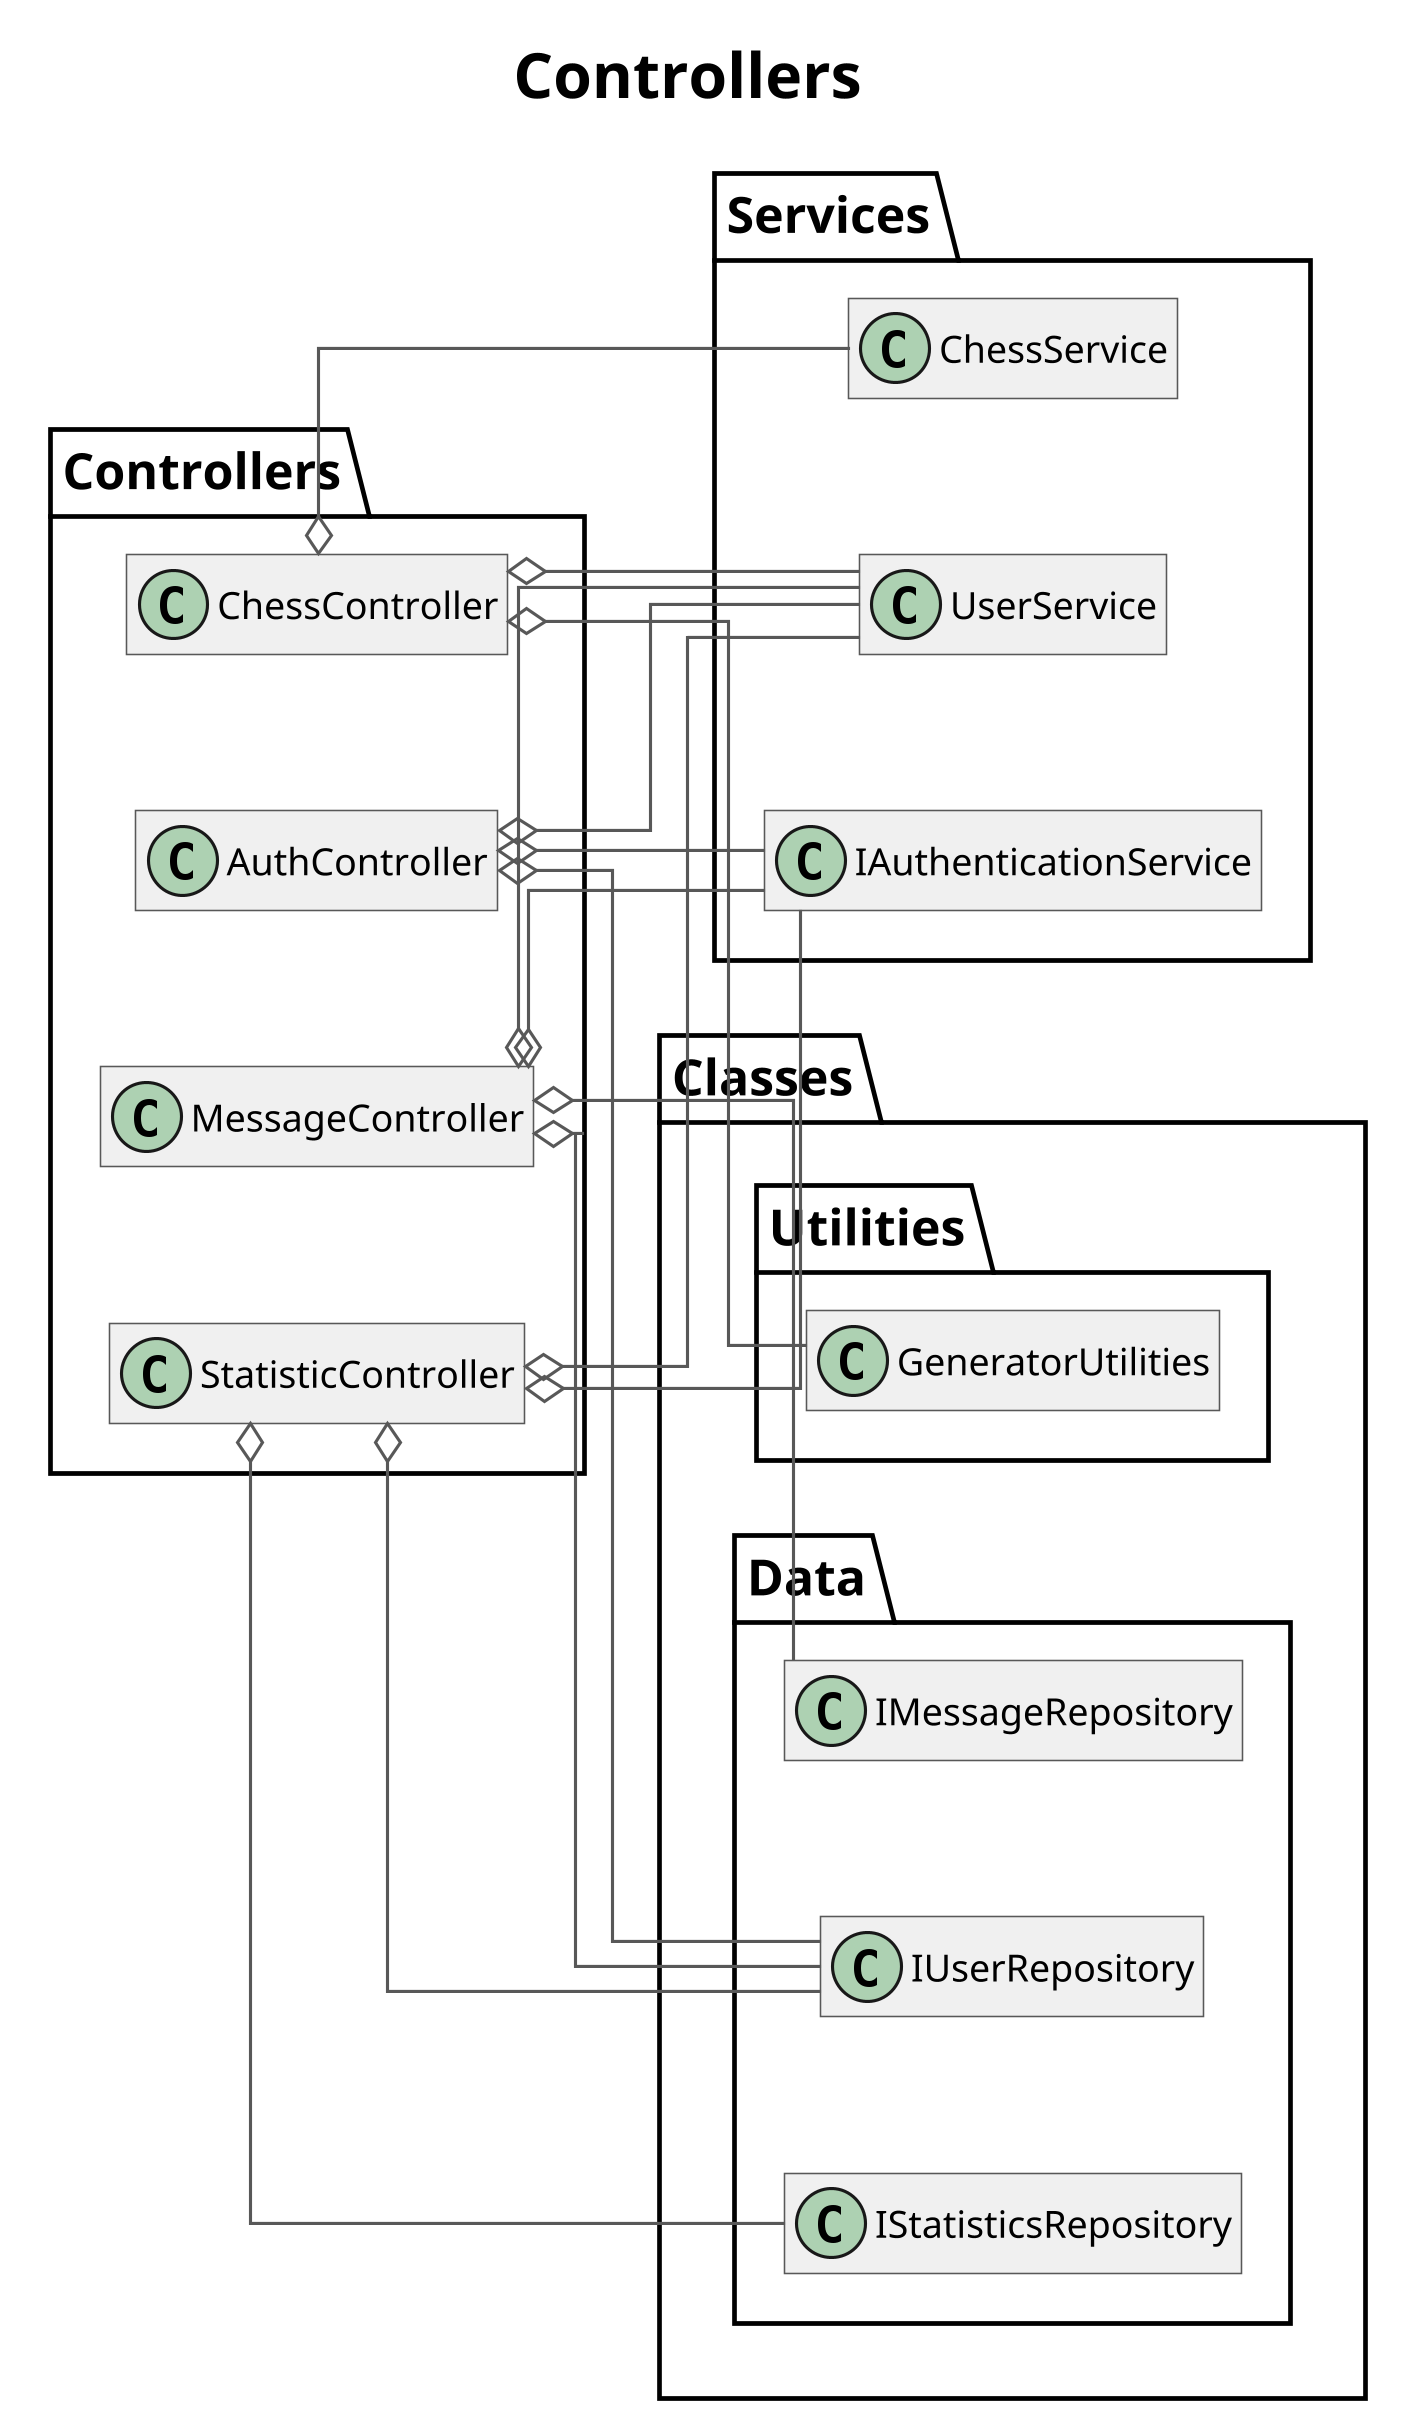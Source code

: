 @startuml NEA
skinparam classAttributeIconSize 0
skinparam classFontSize 16
skinparam classFontName Trebuchet MS
skinparam classBackgroundColor #F0F0F0
skinparam classBorderColor #585858
skinparam classArrowColor #585858
skinparam wrapWidth 400
skinparam RoundCorner 0
skinparam DefaultFontName Trebuchet MS
skinparam DefaultFontSize 16
skinparam ClassFontSize 16
skinparam TitleFontSize 20
skinparam ClassAttributeFontSize 12
skinparam Dpi 300
skinparam svgAntiAlias true
skinparam Linetype ortho
skinparam Nodesep 50
skinparam ranksep 50

left to right direction

title Controllers

namespace Controllers {
    class AuthController
    class ChessController
    class MessageController
    class StatisticController
}

Controllers.AuthController o-- Services.IAuthenticationService
Controllers.AuthController o-- Classes.Data.IUserRepository
Controllers.AuthController o-- Services.UserService

Controllers.ChessController o-- Services.ChessService
Controllers.ChessController o-- Services.UserService
Controllers.ChessController o-- Classes.Utilities.GeneratorUtilities

Controllers.MessageController o-- Classes.Data.IMessageRepository
Controllers.MessageController o-- Classes.Data.IUserRepository
Controllers.MessageController o-- Services.UserService
Controllers.MessageController o-- Services.IAuthenticationService

Controllers.StatisticController o-- Classes.Data.IStatisticsRepository
Controllers.StatisticController o-- Classes.Data.IUserRepository
Controllers.StatisticController o-- Services.UserService
Controllers.StatisticController o-- Services.IAuthenticationService

hide members
@enduml